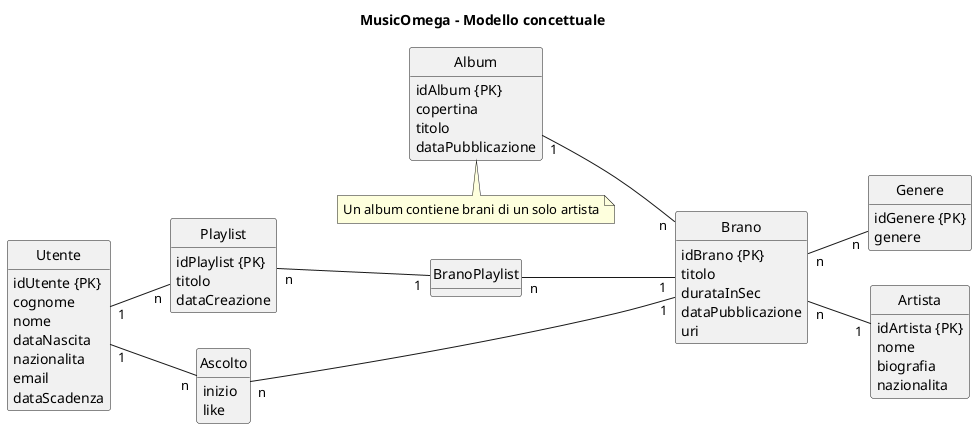 @startuml 
left to right direction
hide circles
hide empty methods

title: MusicOmega - Modello concettuale

class Utente  {
   idUtente {PK}
   cognome
   nome
   dataNascita
   nazionalita
   email
   dataScadenza
}

class Brano {
  idBrano {PK}
  titolo
  durataInSec
  dataPubblicazione
  uri
}

class Genere {
  idGenere {PK}
  genere
}

class Album {
  idAlbum {PK}
  copertina
  titolo
  dataPubblicazione
}

class Artista {
idArtista {PK}
 nome
 biografia
 nazionalita 
}

class Playlist {
  idPlaylist {PK}
  titolo
  dataCreazione
}

class BranoPlaylist {
}

class Ascolto {
  inizio
  like
}

Utente "1" -- "n" Playlist
Playlist "n" -- "1" BranoPlaylist
BranoPlaylist "n" -- "1" Brano
Album "1" -- "n" Brano
Brano "n" -- "n" Genere
Brano "n" -- "1" Artista
' Album "n" -- "1" Artista
Note bottom of Album: Un album contiene brani di un solo artista
Utente "1" -- "n" Ascolto
Ascolto "n" -- "1" Brano
@enduml
